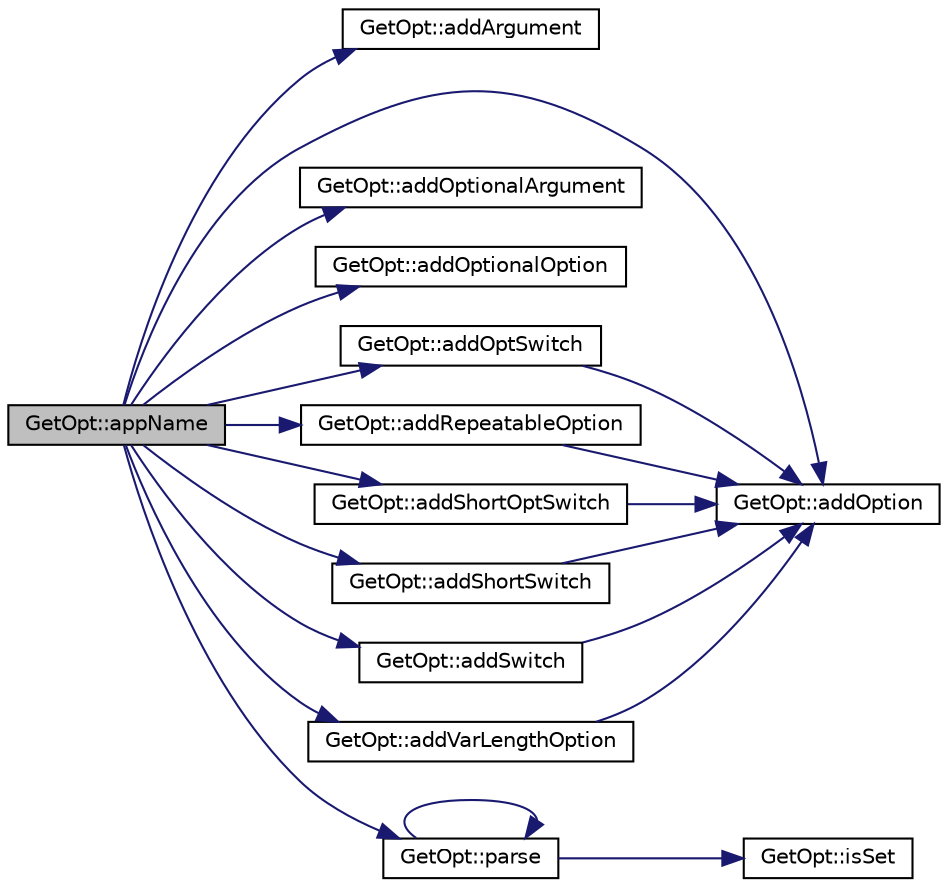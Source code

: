 digraph "GetOpt::appName"
{
 // INTERACTIVE_SVG=YES
  edge [fontname="Helvetica",fontsize="10",labelfontname="Helvetica",labelfontsize="10"];
  node [fontname="Helvetica",fontsize="10",shape=record];
  rankdir="LR";
  Node1 [label="GetOpt::appName",height=0.2,width=0.4,color="black", fillcolor="grey75", style="filled", fontcolor="black"];
  Node1 -> Node2 [color="midnightblue",fontsize="10",style="solid",fontname="Helvetica"];
  Node2 [label="GetOpt::addArgument",height=0.2,width=0.4,color="black", fillcolor="white", style="filled",URL="$d1/d4b/class_get_opt.html#a31e1db6d1c8cd81841db4435f8bd6787"];
  Node1 -> Node3 [color="midnightblue",fontsize="10",style="solid",fontname="Helvetica"];
  Node3 [label="GetOpt::addOption",height=0.2,width=0.4,color="black", fillcolor="white", style="filled",URL="$d1/d4b/class_get_opt.html#a8ee7c7406eeb5e53f0059d222d3e88e9"];
  Node1 -> Node4 [color="midnightblue",fontsize="10",style="solid",fontname="Helvetica"];
  Node4 [label="GetOpt::addOptionalArgument",height=0.2,width=0.4,color="black", fillcolor="white", style="filled",URL="$d1/d4b/class_get_opt.html#a7c7a89848e3e8d85116c9ed43278a641"];
  Node1 -> Node5 [color="midnightblue",fontsize="10",style="solid",fontname="Helvetica"];
  Node5 [label="GetOpt::addOptionalOption",height=0.2,width=0.4,color="black", fillcolor="white", style="filled",URL="$d1/d4b/class_get_opt.html#a06df7c8d97992d0ef2aa663a2c1f76b2"];
  Node1 -> Node6 [color="midnightblue",fontsize="10",style="solid",fontname="Helvetica"];
  Node6 [label="GetOpt::addOptSwitch",height=0.2,width=0.4,color="black", fillcolor="white", style="filled",URL="$d1/d4b/class_get_opt.html#a11aed71a58f71225c8c7b0e390648a30"];
  Node6 -> Node3 [color="midnightblue",fontsize="10",style="solid",fontname="Helvetica"];
  Node1 -> Node7 [color="midnightblue",fontsize="10",style="solid",fontname="Helvetica"];
  Node7 [label="GetOpt::addRepeatableOption",height=0.2,width=0.4,color="black", fillcolor="white", style="filled",URL="$d1/d4b/class_get_opt.html#a7ebf6d3028f1a431b6755416854667c5"];
  Node7 -> Node3 [color="midnightblue",fontsize="10",style="solid",fontname="Helvetica"];
  Node1 -> Node8 [color="midnightblue",fontsize="10",style="solid",fontname="Helvetica"];
  Node8 [label="GetOpt::addShortOptSwitch",height=0.2,width=0.4,color="black", fillcolor="white", style="filled",URL="$d1/d4b/class_get_opt.html#a7ba8bf76e5a6c2bc75f7747b5281f65d"];
  Node8 -> Node3 [color="midnightblue",fontsize="10",style="solid",fontname="Helvetica"];
  Node1 -> Node9 [color="midnightblue",fontsize="10",style="solid",fontname="Helvetica"];
  Node9 [label="GetOpt::addShortSwitch",height=0.2,width=0.4,color="black", fillcolor="white", style="filled",URL="$d1/d4b/class_get_opt.html#a9b45905b61bbbd82cf8e8d643bc25750"];
  Node9 -> Node3 [color="midnightblue",fontsize="10",style="solid",fontname="Helvetica"];
  Node1 -> Node10 [color="midnightblue",fontsize="10",style="solid",fontname="Helvetica"];
  Node10 [label="GetOpt::addSwitch",height=0.2,width=0.4,color="black", fillcolor="white", style="filled",URL="$d1/d4b/class_get_opt.html#a546bfd492063faed0bee07f19e4f7fd6"];
  Node10 -> Node3 [color="midnightblue",fontsize="10",style="solid",fontname="Helvetica"];
  Node1 -> Node11 [color="midnightblue",fontsize="10",style="solid",fontname="Helvetica"];
  Node11 [label="GetOpt::addVarLengthOption",height=0.2,width=0.4,color="black", fillcolor="white", style="filled",URL="$d1/d4b/class_get_opt.html#aeba1ecb1bb8293f4987f6ca7a934290a"];
  Node11 -> Node3 [color="midnightblue",fontsize="10",style="solid",fontname="Helvetica"];
  Node1 -> Node12 [color="midnightblue",fontsize="10",style="solid",fontname="Helvetica"];
  Node12 [label="GetOpt::parse",height=0.2,width=0.4,color="black", fillcolor="white", style="filled",URL="$d1/d4b/class_get_opt.html#a9b706a26eb50924f768dde942baa6f85"];
  Node12 -> Node12 [color="midnightblue",fontsize="10",style="solid",fontname="Helvetica"];
  Node12 -> Node13 [color="midnightblue",fontsize="10",style="solid",fontname="Helvetica"];
  Node13 [label="GetOpt::isSet",height=0.2,width=0.4,color="black", fillcolor="white", style="filled",URL="$d1/d4b/class_get_opt.html#a3cc04f7e330627069faf14794a1f5d92"];
}
